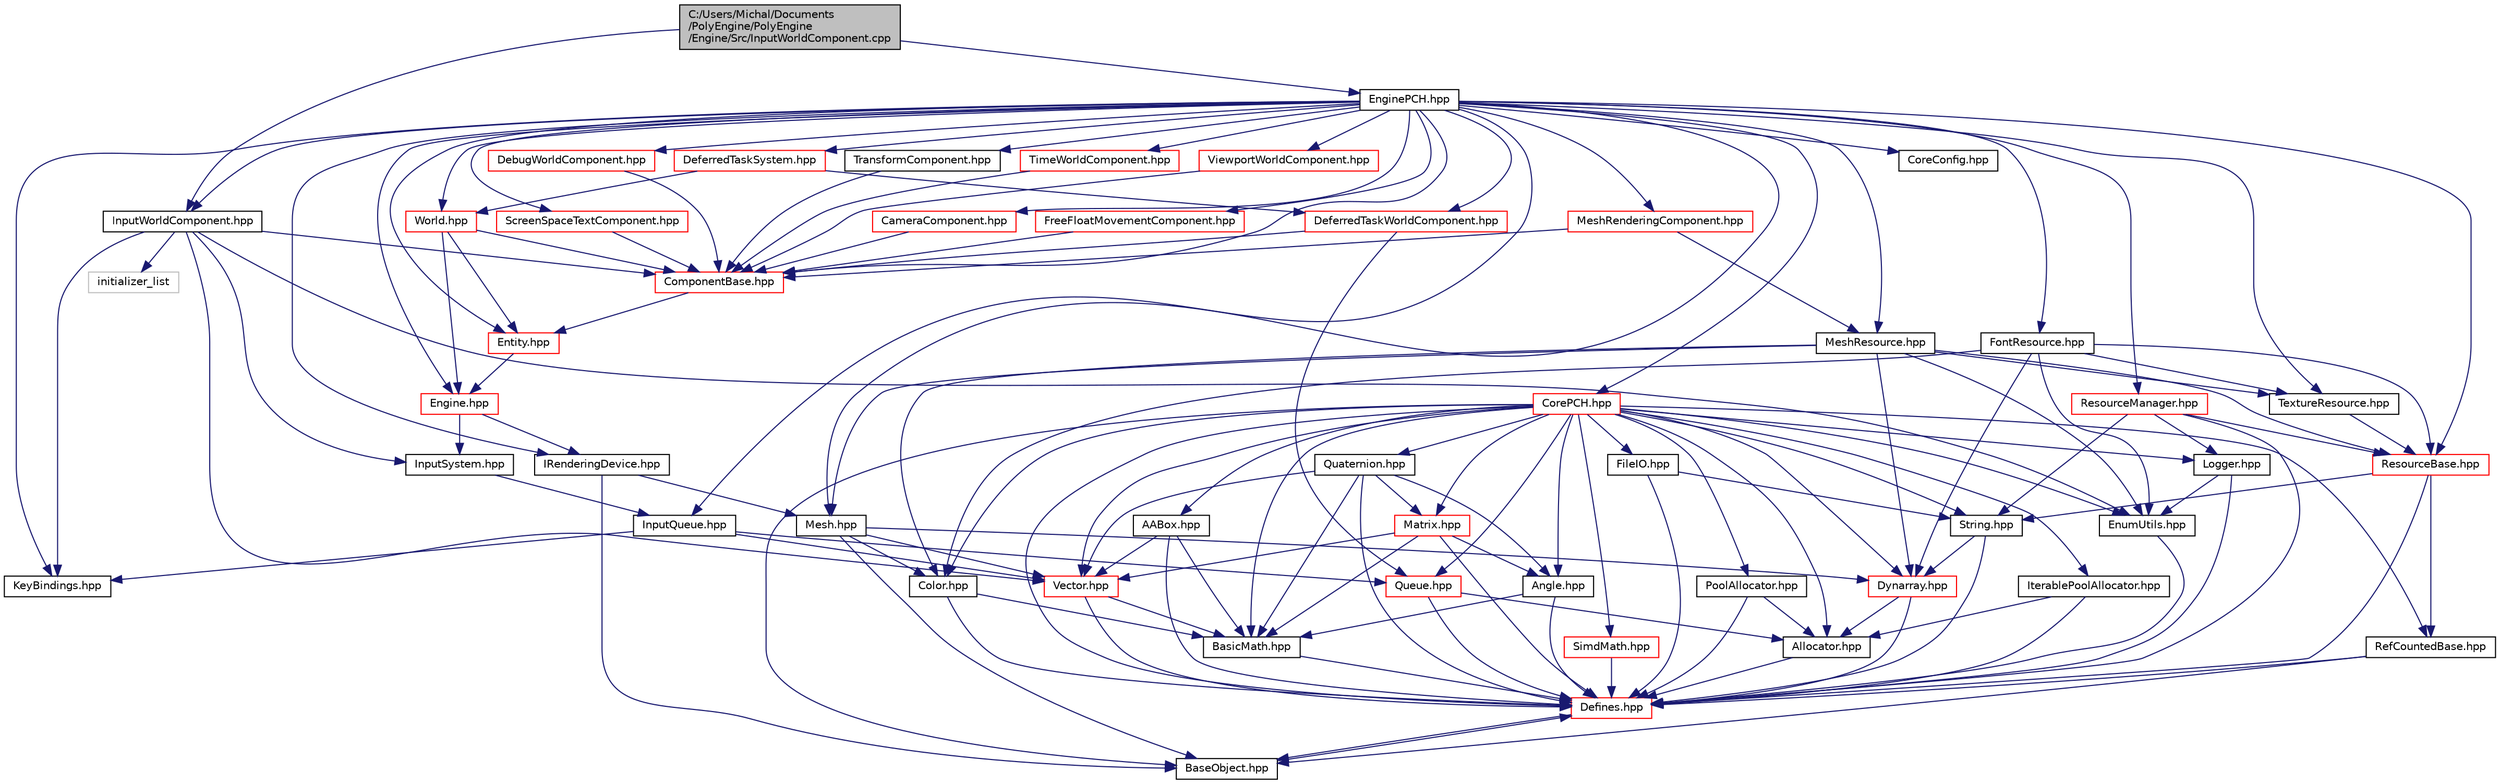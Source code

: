 digraph "C:/Users/Michal/Documents/PolyEngine/PolyEngine/Engine/Src/InputWorldComponent.cpp"
{
  edge [fontname="Helvetica",fontsize="10",labelfontname="Helvetica",labelfontsize="10"];
  node [fontname="Helvetica",fontsize="10",shape=record];
  Node0 [label="C:/Users/Michal/Documents\l/PolyEngine/PolyEngine\l/Engine/Src/InputWorldComponent.cpp",height=0.2,width=0.4,color="black", fillcolor="grey75", style="filled", fontcolor="black"];
  Node0 -> Node1 [color="midnightblue",fontsize="10",style="solid",fontname="Helvetica"];
  Node1 [label="EnginePCH.hpp",height=0.2,width=0.4,color="black", fillcolor="white", style="filled",URL="$_engine_p_c_h_8hpp.html"];
  Node1 -> Node2 [color="midnightblue",fontsize="10",style="solid",fontname="Helvetica"];
  Node2 [label="CorePCH.hpp",height=0.2,width=0.4,color="red", fillcolor="white", style="filled",URL="$_core_p_c_h_8hpp.html"];
  Node2 -> Node3 [color="midnightblue",fontsize="10",style="solid",fontname="Helvetica"];
  Node3 [label="Defines.hpp",height=0.2,width=0.4,color="red", fillcolor="white", style="filled",URL="$_defines_8hpp.html"];
  Node3 -> Node16 [color="midnightblue",fontsize="10",style="solid",fontname="Helvetica"];
  Node16 [label="BaseObject.hpp",height=0.2,width=0.4,color="black", fillcolor="white", style="filled",URL="$_base_object_8hpp.html"];
  Node16 -> Node3 [color="midnightblue",fontsize="10",style="solid",fontname="Helvetica"];
  Node2 -> Node17 [color="midnightblue",fontsize="10",style="solid",fontname="Helvetica"];
  Node17 [label="BasicMath.hpp",height=0.2,width=0.4,color="black", fillcolor="white", style="filled",URL="$_basic_math_8hpp.html"];
  Node17 -> Node3 [color="midnightblue",fontsize="10",style="solid",fontname="Helvetica"];
  Node2 -> Node18 [color="midnightblue",fontsize="10",style="solid",fontname="Helvetica"];
  Node18 [label="Angle.hpp",height=0.2,width=0.4,color="black", fillcolor="white", style="filled",URL="$_angle_8hpp.html"];
  Node18 -> Node3 [color="midnightblue",fontsize="10",style="solid",fontname="Helvetica"];
  Node18 -> Node17 [color="midnightblue",fontsize="10",style="solid",fontname="Helvetica"];
  Node2 -> Node19 [color="midnightblue",fontsize="10",style="solid",fontname="Helvetica"];
  Node19 [label="Vector.hpp",height=0.2,width=0.4,color="red", fillcolor="white", style="filled",URL="$_vector_8hpp.html"];
  Node19 -> Node3 [color="midnightblue",fontsize="10",style="solid",fontname="Helvetica"];
  Node19 -> Node17 [color="midnightblue",fontsize="10",style="solid",fontname="Helvetica"];
  Node2 -> Node21 [color="midnightblue",fontsize="10",style="solid",fontname="Helvetica"];
  Node21 [label="Matrix.hpp",height=0.2,width=0.4,color="red", fillcolor="white", style="filled",URL="$_matrix_8hpp.html"];
  Node21 -> Node3 [color="midnightblue",fontsize="10",style="solid",fontname="Helvetica"];
  Node21 -> Node17 [color="midnightblue",fontsize="10",style="solid",fontname="Helvetica"];
  Node21 -> Node19 [color="midnightblue",fontsize="10",style="solid",fontname="Helvetica"];
  Node21 -> Node18 [color="midnightblue",fontsize="10",style="solid",fontname="Helvetica"];
  Node2 -> Node22 [color="midnightblue",fontsize="10",style="solid",fontname="Helvetica"];
  Node22 [label="Quaternion.hpp",height=0.2,width=0.4,color="black", fillcolor="white", style="filled",URL="$_quaternion_8hpp.html"];
  Node22 -> Node3 [color="midnightblue",fontsize="10",style="solid",fontname="Helvetica"];
  Node22 -> Node17 [color="midnightblue",fontsize="10",style="solid",fontname="Helvetica"];
  Node22 -> Node18 [color="midnightblue",fontsize="10",style="solid",fontname="Helvetica"];
  Node22 -> Node19 [color="midnightblue",fontsize="10",style="solid",fontname="Helvetica"];
  Node22 -> Node21 [color="midnightblue",fontsize="10",style="solid",fontname="Helvetica"];
  Node2 -> Node23 [color="midnightblue",fontsize="10",style="solid",fontname="Helvetica"];
  Node23 [label="SimdMath.hpp",height=0.2,width=0.4,color="red", fillcolor="white", style="filled",URL="$_simd_math_8hpp.html"];
  Node23 -> Node3 [color="midnightblue",fontsize="10",style="solid",fontname="Helvetica"];
  Node2 -> Node24 [color="midnightblue",fontsize="10",style="solid",fontname="Helvetica"];
  Node24 [label="AABox.hpp",height=0.2,width=0.4,color="black", fillcolor="white", style="filled",URL="$_a_a_box_8hpp.html"];
  Node24 -> Node3 [color="midnightblue",fontsize="10",style="solid",fontname="Helvetica"];
  Node24 -> Node17 [color="midnightblue",fontsize="10",style="solid",fontname="Helvetica"];
  Node24 -> Node19 [color="midnightblue",fontsize="10",style="solid",fontname="Helvetica"];
  Node2 -> Node16 [color="midnightblue",fontsize="10",style="solid",fontname="Helvetica"];
  Node2 -> Node25 [color="midnightblue",fontsize="10",style="solid",fontname="Helvetica"];
  Node25 [label="Allocator.hpp",height=0.2,width=0.4,color="black", fillcolor="white", style="filled",URL="$_allocator_8hpp.html"];
  Node25 -> Node3 [color="midnightblue",fontsize="10",style="solid",fontname="Helvetica"];
  Node2 -> Node26 [color="midnightblue",fontsize="10",style="solid",fontname="Helvetica"];
  Node26 [label="PoolAllocator.hpp",height=0.2,width=0.4,color="black", fillcolor="white", style="filled",URL="$_pool_allocator_8hpp.html"];
  Node26 -> Node3 [color="midnightblue",fontsize="10",style="solid",fontname="Helvetica"];
  Node26 -> Node25 [color="midnightblue",fontsize="10",style="solid",fontname="Helvetica"];
  Node2 -> Node27 [color="midnightblue",fontsize="10",style="solid",fontname="Helvetica"];
  Node27 [label="IterablePoolAllocator.hpp",height=0.2,width=0.4,color="black", fillcolor="white", style="filled",URL="$_iterable_pool_allocator_8hpp.html"];
  Node27 -> Node3 [color="midnightblue",fontsize="10",style="solid",fontname="Helvetica"];
  Node27 -> Node25 [color="midnightblue",fontsize="10",style="solid",fontname="Helvetica"];
  Node2 -> Node28 [color="midnightblue",fontsize="10",style="solid",fontname="Helvetica"];
  Node28 [label="RefCountedBase.hpp",height=0.2,width=0.4,color="black", fillcolor="white", style="filled",URL="$_ref_counted_base_8hpp.html"];
  Node28 -> Node3 [color="midnightblue",fontsize="10",style="solid",fontname="Helvetica"];
  Node28 -> Node16 [color="midnightblue",fontsize="10",style="solid",fontname="Helvetica"];
  Node2 -> Node29 [color="midnightblue",fontsize="10",style="solid",fontname="Helvetica"];
  Node29 [label="String.hpp",height=0.2,width=0.4,color="black", fillcolor="white", style="filled",URL="$_string_8hpp.html"];
  Node29 -> Node3 [color="midnightblue",fontsize="10",style="solid",fontname="Helvetica"];
  Node29 -> Node30 [color="midnightblue",fontsize="10",style="solid",fontname="Helvetica"];
  Node30 [label="Dynarray.hpp",height=0.2,width=0.4,color="red", fillcolor="white", style="filled",URL="$_dynarray_8hpp.html"];
  Node30 -> Node3 [color="midnightblue",fontsize="10",style="solid",fontname="Helvetica"];
  Node30 -> Node25 [color="midnightblue",fontsize="10",style="solid",fontname="Helvetica"];
  Node2 -> Node30 [color="midnightblue",fontsize="10",style="solid",fontname="Helvetica"];
  Node2 -> Node32 [color="midnightblue",fontsize="10",style="solid",fontname="Helvetica"];
  Node32 [label="Queue.hpp",height=0.2,width=0.4,color="red", fillcolor="white", style="filled",URL="$_queue_8hpp.html"];
  Node32 -> Node3 [color="midnightblue",fontsize="10",style="solid",fontname="Helvetica"];
  Node32 -> Node25 [color="midnightblue",fontsize="10",style="solid",fontname="Helvetica"];
  Node2 -> Node33 [color="midnightblue",fontsize="10",style="solid",fontname="Helvetica"];
  Node33 [label="Color.hpp",height=0.2,width=0.4,color="black", fillcolor="white", style="filled",URL="$_color_8hpp.html"];
  Node33 -> Node3 [color="midnightblue",fontsize="10",style="solid",fontname="Helvetica"];
  Node33 -> Node17 [color="midnightblue",fontsize="10",style="solid",fontname="Helvetica"];
  Node2 -> Node34 [color="midnightblue",fontsize="10",style="solid",fontname="Helvetica"];
  Node34 [label="FileIO.hpp",height=0.2,width=0.4,color="black", fillcolor="white", style="filled",URL="$_file_i_o_8hpp.html"];
  Node34 -> Node3 [color="midnightblue",fontsize="10",style="solid",fontname="Helvetica"];
  Node34 -> Node29 [color="midnightblue",fontsize="10",style="solid",fontname="Helvetica"];
  Node2 -> Node35 [color="midnightblue",fontsize="10",style="solid",fontname="Helvetica"];
  Node35 [label="Logger.hpp",height=0.2,width=0.4,color="black", fillcolor="white", style="filled",URL="$_logger_8hpp.html"];
  Node35 -> Node3 [color="midnightblue",fontsize="10",style="solid",fontname="Helvetica"];
  Node35 -> Node36 [color="midnightblue",fontsize="10",style="solid",fontname="Helvetica"];
  Node36 [label="EnumUtils.hpp",height=0.2,width=0.4,color="black", fillcolor="white", style="filled",URL="$_enum_utils_8hpp.html"];
  Node36 -> Node3 [color="midnightblue",fontsize="10",style="solid",fontname="Helvetica"];
  Node2 -> Node36 [color="midnightblue",fontsize="10",style="solid",fontname="Helvetica"];
  Node1 -> Node38 [color="midnightblue",fontsize="10",style="solid",fontname="Helvetica"];
  Node38 [label="Engine.hpp",height=0.2,width=0.4,color="red", fillcolor="white", style="filled",URL="$_engine_8hpp.html"];
  Node38 -> Node44 [color="midnightblue",fontsize="10",style="solid",fontname="Helvetica"];
  Node44 [label="IRenderingDevice.hpp",height=0.2,width=0.4,color="black", fillcolor="white", style="filled",URL="$_i_rendering_device_8hpp.html"];
  Node44 -> Node16 [color="midnightblue",fontsize="10",style="solid",fontname="Helvetica"];
  Node44 -> Node45 [color="midnightblue",fontsize="10",style="solid",fontname="Helvetica"];
  Node45 [label="Mesh.hpp",height=0.2,width=0.4,color="black", fillcolor="white", style="filled",URL="$_mesh_8hpp.html"];
  Node45 -> Node16 [color="midnightblue",fontsize="10",style="solid",fontname="Helvetica"];
  Node45 -> Node30 [color="midnightblue",fontsize="10",style="solid",fontname="Helvetica"];
  Node45 -> Node19 [color="midnightblue",fontsize="10",style="solid",fontname="Helvetica"];
  Node45 -> Node33 [color="midnightblue",fontsize="10",style="solid",fontname="Helvetica"];
  Node38 -> Node46 [color="midnightblue",fontsize="10",style="solid",fontname="Helvetica"];
  Node46 [label="InputSystem.hpp",height=0.2,width=0.4,color="black", fillcolor="white", style="filled",URL="$_input_system_8hpp.html"];
  Node46 -> Node47 [color="midnightblue",fontsize="10",style="solid",fontname="Helvetica"];
  Node47 [label="InputQueue.hpp",height=0.2,width=0.4,color="black", fillcolor="white", style="filled",URL="$_input_queue_8hpp.html"];
  Node47 -> Node32 [color="midnightblue",fontsize="10",style="solid",fontname="Helvetica"];
  Node47 -> Node19 [color="midnightblue",fontsize="10",style="solid",fontname="Helvetica"];
  Node47 -> Node48 [color="midnightblue",fontsize="10",style="solid",fontname="Helvetica"];
  Node48 [label="KeyBindings.hpp",height=0.2,width=0.4,color="black", fillcolor="white", style="filled",URL="$_key_bindings_8hpp.html"];
  Node1 -> Node49 [color="midnightblue",fontsize="10",style="solid",fontname="Helvetica"];
  Node49 [label="ComponentBase.hpp",height=0.2,width=0.4,color="red", fillcolor="white", style="filled",URL="$_component_base_8hpp.html"];
  Node49 -> Node50 [color="midnightblue",fontsize="10",style="solid",fontname="Helvetica"];
  Node50 [label="Entity.hpp",height=0.2,width=0.4,color="red", fillcolor="white", style="filled",URL="$_entity_8hpp.html"];
  Node50 -> Node38 [color="midnightblue",fontsize="10",style="solid",fontname="Helvetica"];
  Node1 -> Node50 [color="midnightblue",fontsize="10",style="solid",fontname="Helvetica"];
  Node1 -> Node52 [color="midnightblue",fontsize="10",style="solid",fontname="Helvetica"];
  Node52 [label="World.hpp",height=0.2,width=0.4,color="red", fillcolor="white", style="filled",URL="$_world_8hpp.html"];
  Node52 -> Node50 [color="midnightblue",fontsize="10",style="solid",fontname="Helvetica"];
  Node52 -> Node38 [color="midnightblue",fontsize="10",style="solid",fontname="Helvetica"];
  Node52 -> Node49 [color="midnightblue",fontsize="10",style="solid",fontname="Helvetica"];
  Node1 -> Node44 [color="midnightblue",fontsize="10",style="solid",fontname="Helvetica"];
  Node1 -> Node47 [color="midnightblue",fontsize="10",style="solid",fontname="Helvetica"];
  Node1 -> Node48 [color="midnightblue",fontsize="10",style="solid",fontname="Helvetica"];
  Node1 -> Node45 [color="midnightblue",fontsize="10",style="solid",fontname="Helvetica"];
  Node1 -> Node53 [color="midnightblue",fontsize="10",style="solid",fontname="Helvetica"];
  Node53 [label="ResourceBase.hpp",height=0.2,width=0.4,color="red", fillcolor="white", style="filled",URL="$_resource_base_8hpp.html"];
  Node53 -> Node3 [color="midnightblue",fontsize="10",style="solid",fontname="Helvetica"];
  Node53 -> Node29 [color="midnightblue",fontsize="10",style="solid",fontname="Helvetica"];
  Node53 -> Node28 [color="midnightblue",fontsize="10",style="solid",fontname="Helvetica"];
  Node1 -> Node55 [color="midnightblue",fontsize="10",style="solid",fontname="Helvetica"];
  Node55 [label="ResourceManager.hpp",height=0.2,width=0.4,color="red", fillcolor="white", style="filled",URL="$_resource_manager_8hpp.html"];
  Node55 -> Node3 [color="midnightblue",fontsize="10",style="solid",fontname="Helvetica"];
  Node55 -> Node35 [color="midnightblue",fontsize="10",style="solid",fontname="Helvetica"];
  Node55 -> Node29 [color="midnightblue",fontsize="10",style="solid",fontname="Helvetica"];
  Node55 -> Node53 [color="midnightblue",fontsize="10",style="solid",fontname="Helvetica"];
  Node1 -> Node57 [color="midnightblue",fontsize="10",style="solid",fontname="Helvetica"];
  Node57 [label="TextureResource.hpp",height=0.2,width=0.4,color="black", fillcolor="white", style="filled",URL="$_texture_resource_8hpp.html"];
  Node57 -> Node53 [color="midnightblue",fontsize="10",style="solid",fontname="Helvetica"];
  Node1 -> Node58 [color="midnightblue",fontsize="10",style="solid",fontname="Helvetica"];
  Node58 [label="MeshResource.hpp",height=0.2,width=0.4,color="black", fillcolor="white", style="filled",URL="$_mesh_resource_8hpp.html"];
  Node58 -> Node30 [color="midnightblue",fontsize="10",style="solid",fontname="Helvetica"];
  Node58 -> Node36 [color="midnightblue",fontsize="10",style="solid",fontname="Helvetica"];
  Node58 -> Node33 [color="midnightblue",fontsize="10",style="solid",fontname="Helvetica"];
  Node58 -> Node53 [color="midnightblue",fontsize="10",style="solid",fontname="Helvetica"];
  Node58 -> Node57 [color="midnightblue",fontsize="10",style="solid",fontname="Helvetica"];
  Node58 -> Node45 [color="midnightblue",fontsize="10",style="solid",fontname="Helvetica"];
  Node1 -> Node59 [color="midnightblue",fontsize="10",style="solid",fontname="Helvetica"];
  Node59 [label="FontResource.hpp",height=0.2,width=0.4,color="black", fillcolor="white", style="filled",URL="$_font_resource_8hpp.html"];
  Node59 -> Node30 [color="midnightblue",fontsize="10",style="solid",fontname="Helvetica"];
  Node59 -> Node36 [color="midnightblue",fontsize="10",style="solid",fontname="Helvetica"];
  Node59 -> Node33 [color="midnightblue",fontsize="10",style="solid",fontname="Helvetica"];
  Node59 -> Node53 [color="midnightblue",fontsize="10",style="solid",fontname="Helvetica"];
  Node59 -> Node57 [color="midnightblue",fontsize="10",style="solid",fontname="Helvetica"];
  Node1 -> Node60 [color="midnightblue",fontsize="10",style="solid",fontname="Helvetica"];
  Node60 [label="CameraComponent.hpp",height=0.2,width=0.4,color="red", fillcolor="white", style="filled",URL="$_camera_component_8hpp.html"];
  Node60 -> Node49 [color="midnightblue",fontsize="10",style="solid",fontname="Helvetica"];
  Node1 -> Node62 [color="midnightblue",fontsize="10",style="solid",fontname="Helvetica"];
  Node62 [label="FreeFloatMovementComponent.hpp",height=0.2,width=0.4,color="red", fillcolor="white", style="filled",URL="$_free_float_movement_component_8hpp.html"];
  Node62 -> Node49 [color="midnightblue",fontsize="10",style="solid",fontname="Helvetica"];
  Node1 -> Node64 [color="midnightblue",fontsize="10",style="solid",fontname="Helvetica"];
  Node64 [label="MeshRenderingComponent.hpp",height=0.2,width=0.4,color="red", fillcolor="white", style="filled",URL="$_mesh_rendering_component_8hpp.html"];
  Node64 -> Node49 [color="midnightblue",fontsize="10",style="solid",fontname="Helvetica"];
  Node64 -> Node58 [color="midnightblue",fontsize="10",style="solid",fontname="Helvetica"];
  Node1 -> Node66 [color="midnightblue",fontsize="10",style="solid",fontname="Helvetica"];
  Node66 [label="ScreenSpaceTextComponent.hpp",height=0.2,width=0.4,color="red", fillcolor="white", style="filled",URL="$_screen_space_text_component_8hpp.html"];
  Node66 -> Node49 [color="midnightblue",fontsize="10",style="solid",fontname="Helvetica"];
  Node1 -> Node68 [color="midnightblue",fontsize="10",style="solid",fontname="Helvetica"];
  Node68 [label="TransformComponent.hpp",height=0.2,width=0.4,color="black", fillcolor="white", style="filled",URL="$_transform_component_8hpp.html"];
  Node68 -> Node49 [color="midnightblue",fontsize="10",style="solid",fontname="Helvetica"];
  Node1 -> Node69 [color="midnightblue",fontsize="10",style="solid",fontname="Helvetica"];
  Node69 [label="DebugWorldComponent.hpp",height=0.2,width=0.4,color="red", fillcolor="white", style="filled",URL="$_debug_world_component_8hpp.html"];
  Node69 -> Node49 [color="midnightblue",fontsize="10",style="solid",fontname="Helvetica"];
  Node1 -> Node72 [color="midnightblue",fontsize="10",style="solid",fontname="Helvetica"];
  Node72 [label="InputWorldComponent.hpp",height=0.2,width=0.4,color="black", fillcolor="white", style="filled",URL="$_input_world_component_8hpp.html"];
  Node72 -> Node73 [color="midnightblue",fontsize="10",style="solid",fontname="Helvetica"];
  Node73 [label="initializer_list",height=0.2,width=0.4,color="grey75", fillcolor="white", style="filled"];
  Node72 -> Node19 [color="midnightblue",fontsize="10",style="solid",fontname="Helvetica"];
  Node72 -> Node36 [color="midnightblue",fontsize="10",style="solid",fontname="Helvetica"];
  Node72 -> Node49 [color="midnightblue",fontsize="10",style="solid",fontname="Helvetica"];
  Node72 -> Node48 [color="midnightblue",fontsize="10",style="solid",fontname="Helvetica"];
  Node72 -> Node46 [color="midnightblue",fontsize="10",style="solid",fontname="Helvetica"];
  Node1 -> Node74 [color="midnightblue",fontsize="10",style="solid",fontname="Helvetica"];
  Node74 [label="TimeWorldComponent.hpp",height=0.2,width=0.4,color="red", fillcolor="white", style="filled",URL="$_time_world_component_8hpp.html"];
  Node74 -> Node49 [color="midnightblue",fontsize="10",style="solid",fontname="Helvetica"];
  Node1 -> Node77 [color="midnightblue",fontsize="10",style="solid",fontname="Helvetica"];
  Node77 [label="ViewportWorldComponent.hpp",height=0.2,width=0.4,color="red", fillcolor="white", style="filled",URL="$_viewport_world_component_8hpp.html"];
  Node77 -> Node49 [color="midnightblue",fontsize="10",style="solid",fontname="Helvetica"];
  Node1 -> Node79 [color="midnightblue",fontsize="10",style="solid",fontname="Helvetica"];
  Node79 [label="DeferredTaskWorldComponent.hpp",height=0.2,width=0.4,color="red", fillcolor="white", style="filled",URL="$_deferred_task_world_component_8hpp.html"];
  Node79 -> Node32 [color="midnightblue",fontsize="10",style="solid",fontname="Helvetica"];
  Node79 -> Node49 [color="midnightblue",fontsize="10",style="solid",fontname="Helvetica"];
  Node1 -> Node81 [color="midnightblue",fontsize="10",style="solid",fontname="Helvetica"];
  Node81 [label="DeferredTaskSystem.hpp",height=0.2,width=0.4,color="red", fillcolor="white", style="filled",URL="$_deferred_task_system_8hpp.html"];
  Node81 -> Node79 [color="midnightblue",fontsize="10",style="solid",fontname="Helvetica"];
  Node81 -> Node52 [color="midnightblue",fontsize="10",style="solid",fontname="Helvetica"];
  Node1 -> Node83 [color="midnightblue",fontsize="10",style="solid",fontname="Helvetica"];
  Node83 [label="CoreConfig.hpp",height=0.2,width=0.4,color="black", fillcolor="white", style="filled",URL="$_core_config_8hpp.html"];
  Node0 -> Node72 [color="midnightblue",fontsize="10",style="solid",fontname="Helvetica"];
}
